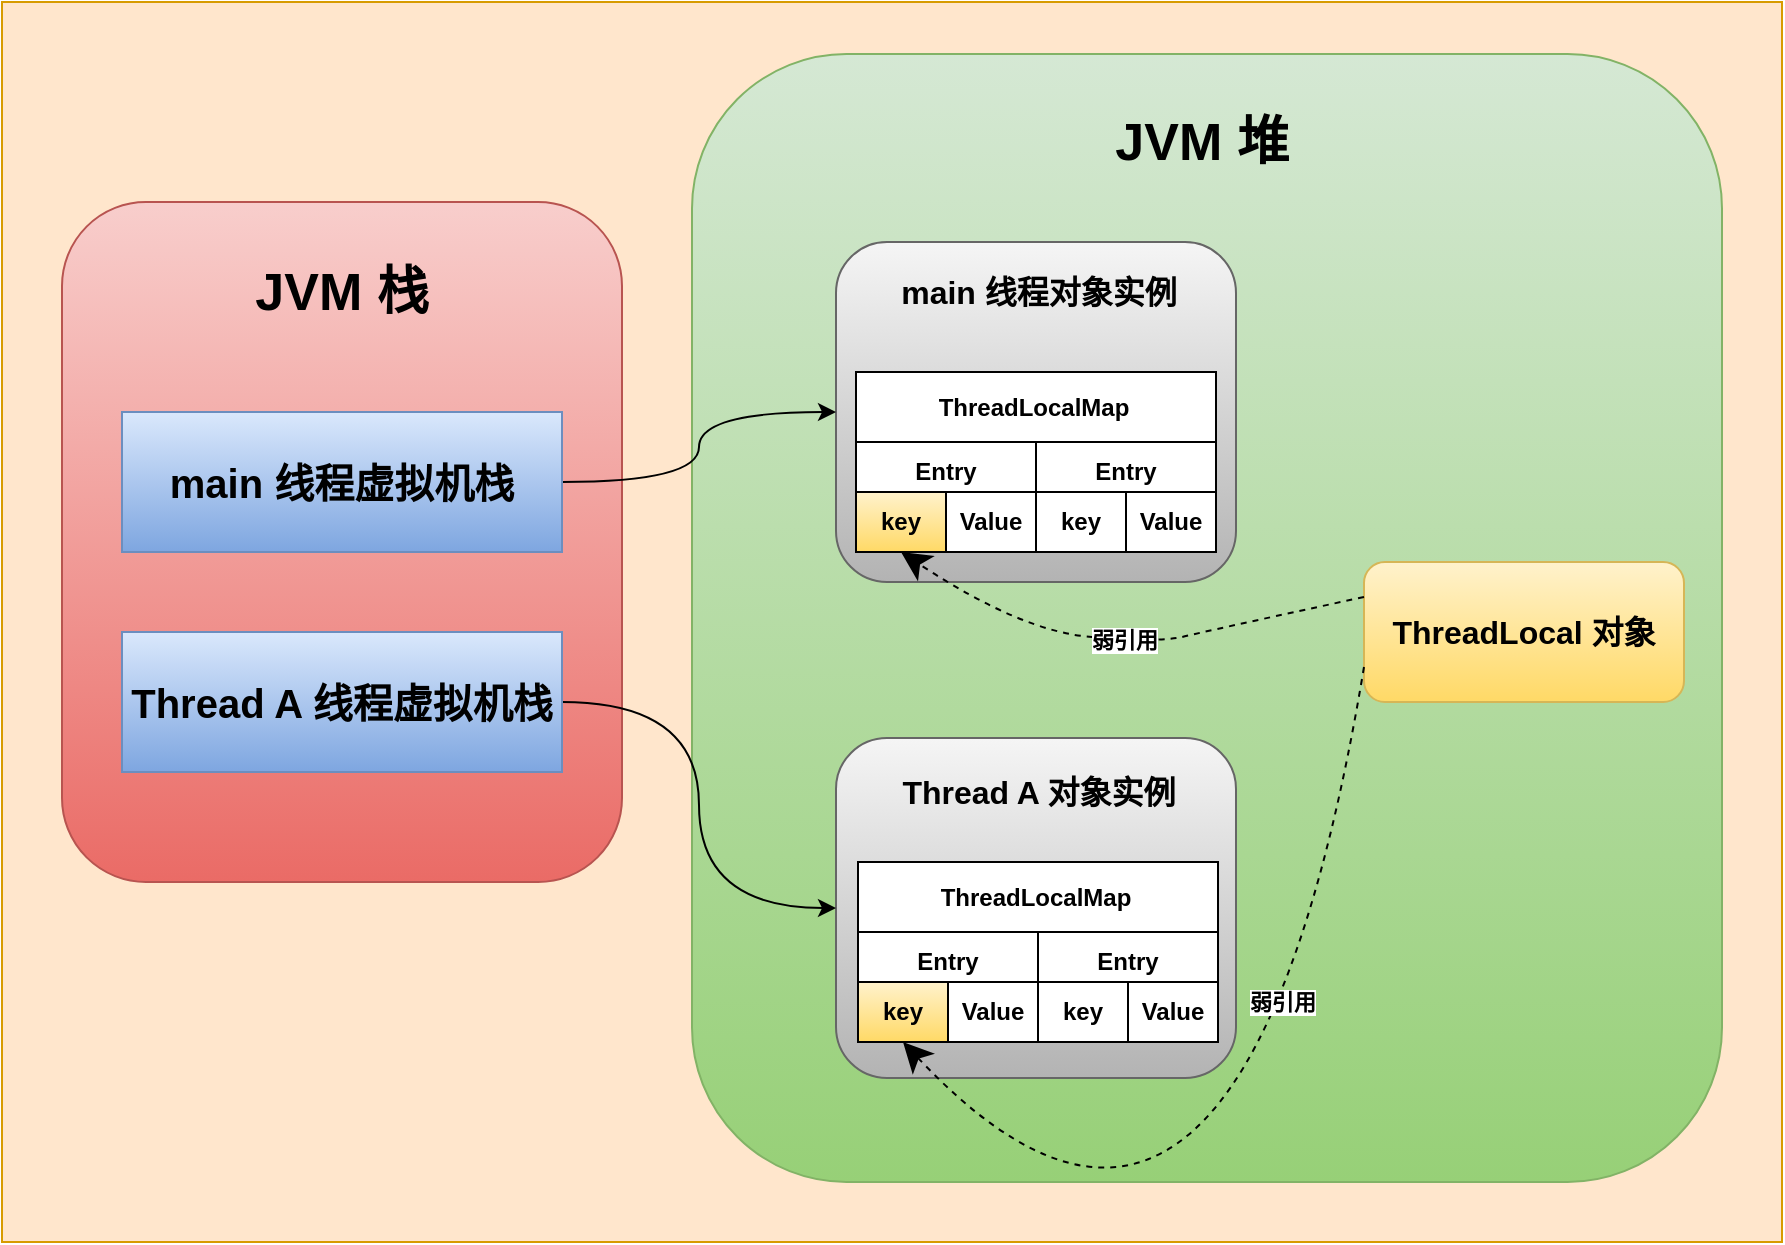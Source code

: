 <mxfile version="10.9.6" type="device"><diagram id="izK7zVxLxIbGQIOIGZSX" name="第 1 页"><mxGraphModel dx="2253" dy="907" grid="1" gridSize="10" guides="1" tooltips="1" connect="1" arrows="1" fold="1" page="1" pageScale="1" pageWidth="827" pageHeight="1169" math="0" shadow="0"><root><mxCell id="0"/><mxCell id="1" parent="0"/><mxCell id="o2h9wftt_D6aQ9qjLUB3-51" value="" style="rounded=0;whiteSpace=wrap;html=1;strokeColor=#d79b00;fillColor=#ffe6cc;" vertex="1" parent="1"><mxGeometry x="-600" y="620" width="890" height="620" as="geometry"/></mxCell><mxCell id="o2h9wftt_D6aQ9qjLUB3-40" value="" style="rounded=1;whiteSpace=wrap;html=1;gradientColor=#97d077;fillColor=#d5e8d4;strokeColor=#82b366;fontStyle=1" vertex="1" parent="1"><mxGeometry x="-255" y="646" width="515" height="564" as="geometry"/></mxCell><mxCell id="o2h9wftt_D6aQ9qjLUB3-22" value="" style="rounded=1;whiteSpace=wrap;html=1;fontStyle=1;gradientColor=#b3b3b3;fillColor=#f5f5f5;strokeColor=#666666;" vertex="1" parent="1"><mxGeometry x="-183" y="988" width="200" height="170" as="geometry"/></mxCell><mxCell id="86QMpRwzkkxvnL4JM-AA-15" value="" style="rounded=1;whiteSpace=wrap;html=1;fontStyle=1;gradientColor=#b3b3b3;fillColor=#f5f5f5;strokeColor=#666666;" parent="1" vertex="1"><mxGeometry x="-183" y="740" width="200" height="170" as="geometry"/></mxCell><mxCell id="86QMpRwzkkxvnL4JM-AA-17" value="" style="rounded=0;whiteSpace=wrap;html=1;fontStyle=1;" parent="1" vertex="1"><mxGeometry x="-173" y="805" width="180" height="90" as="geometry"/></mxCell><mxCell id="86QMpRwzkkxvnL4JM-AA-25" value="" style="rounded=0;whiteSpace=wrap;html=1;fontStyle=1" parent="1" vertex="1"><mxGeometry x="-173" y="840" width="90" height="55" as="geometry"/></mxCell><mxCell id="86QMpRwzkkxvnL4JM-AA-5" value="" style="rounded=1;whiteSpace=wrap;html=1;fontStyle=1;gradientColor=#ea6b66;fillColor=#f8cecc;strokeColor=#b85450;" parent="1" vertex="1"><mxGeometry x="-570" y="720" width="280" height="340" as="geometry"/></mxCell><mxCell id="86QMpRwzkkxvnL4JM-AA-46" style="edgeStyle=orthogonalEdgeStyle;curved=1;orthogonalLoop=1;jettySize=auto;html=1;exitX=1;exitY=0.5;exitDx=0;exitDy=0;entryX=0;entryY=0.5;entryDx=0;entryDy=0;strokeColor=#000000;fontStyle=1" parent="1" source="86QMpRwzkkxvnL4JM-AA-1" target="86QMpRwzkkxvnL4JM-AA-15" edge="1"><mxGeometry relative="1" as="geometry"/></mxCell><mxCell id="86QMpRwzkkxvnL4JM-AA-1" value="&lt;span style=&quot;white-space: normal&quot;&gt;&lt;font style=&quot;font-size: 20px&quot;&gt;main 线程虚拟机栈&lt;/font&gt;&lt;/span&gt;" style="rounded=0;whiteSpace=wrap;html=1;fontStyle=1;gradientColor=#7ea6e0;fillColor=#dae8fc;strokeColor=#6c8ebf;" parent="1" vertex="1"><mxGeometry x="-540" y="825" width="220" height="70" as="geometry"/></mxCell><mxCell id="86QMpRwzkkxvnL4JM-AA-12" value="&lt;font style=&quot;font-size: 16px&quot;&gt;ThreadLocal 对象&lt;/font&gt;" style="rounded=1;whiteSpace=wrap;html=1;fontStyle=1;fillColor=#fff2cc;strokeColor=#d6b656;gradientColor=#ffd966;" parent="1" vertex="1"><mxGeometry x="81" y="900" width="160" height="70" as="geometry"/></mxCell><mxCell id="86QMpRwzkkxvnL4JM-AA-26" value="ThreadLocalMap" style="text;html=1;strokeColor=none;fillColor=none;align=center;verticalAlign=middle;whiteSpace=wrap;rounded=0;fontStyle=1" parent="1" vertex="1"><mxGeometry x="-104" y="815" width="40" height="15" as="geometry"/></mxCell><mxCell id="86QMpRwzkkxvnL4JM-AA-28" value="&lt;font style=&quot;font-size: 16px&quot;&gt;main 线程对象实例&lt;/font&gt;" style="text;html=1;strokeColor=none;fillColor=none;align=center;verticalAlign=middle;whiteSpace=wrap;rounded=0;fontStyle=1" parent="1" vertex="1"><mxGeometry x="-156.5" y="755" width="149" height="20" as="geometry"/></mxCell><mxCell id="86QMpRwzkkxvnL4JM-AA-29" value="Entry" style="text;html=1;strokeColor=none;fillColor=none;align=center;verticalAlign=middle;whiteSpace=wrap;rounded=0;fontStyle=1" parent="1" vertex="1"><mxGeometry x="-148.5" y="845" width="40" height="20" as="geometry"/></mxCell><mxCell id="86QMpRwzkkxvnL4JM-AA-30" value="key" style="rounded=0;whiteSpace=wrap;html=1;fontStyle=1;gradientColor=#ffd966;fillColor=#fff2cc;strokeColor=#000000;" parent="1" vertex="1"><mxGeometry x="-173" y="865" width="45" height="30" as="geometry"/></mxCell><mxCell id="86QMpRwzkkxvnL4JM-AA-31" value="Value" style="rounded=0;whiteSpace=wrap;html=1;fontStyle=1" parent="1" vertex="1"><mxGeometry x="-128" y="865" width="45" height="30" as="geometry"/></mxCell><mxCell id="86QMpRwzkkxvnL4JM-AA-45" style="edgeStyle=orthogonalEdgeStyle;curved=1;orthogonalLoop=1;jettySize=auto;html=1;exitX=1;exitY=0.5;exitDx=0;exitDy=0;entryX=0;entryY=0.5;entryDx=0;entryDy=0;strokeColor=#000000;fontStyle=1" parent="1" source="86QMpRwzkkxvnL4JM-AA-43" target="o2h9wftt_D6aQ9qjLUB3-22" edge="1"><mxGeometry relative="1" as="geometry"><mxPoint x="-46" y="1015" as="targetPoint"/></mxGeometry></mxCell><mxCell id="86QMpRwzkkxvnL4JM-AA-43" value="&lt;span style=&quot;white-space: normal&quot;&gt;&lt;font style=&quot;font-size: 20px&quot;&gt;Thread A 线程虚拟机栈&lt;/font&gt;&lt;/span&gt;" style="rounded=0;whiteSpace=wrap;html=1;fontStyle=1;gradientColor=#7ea6e0;fillColor=#dae8fc;strokeColor=#6c8ebf;" parent="1" vertex="1"><mxGeometry x="-540" y="935" width="220" height="70" as="geometry"/></mxCell><mxCell id="o2h9wftt_D6aQ9qjLUB3-2" value="&lt;font style=&quot;font-size: 26px&quot;&gt;JVM 堆&lt;/font&gt;" style="text;html=1;strokeColor=none;fillColor=none;align=center;verticalAlign=middle;whiteSpace=wrap;rounded=0;fontStyle=1" vertex="1" parent="1"><mxGeometry x="-46" y="680" width="92" height="20" as="geometry"/></mxCell><mxCell id="o2h9wftt_D6aQ9qjLUB3-3" value="&lt;span style=&quot;&quot;&gt;&lt;font style=&quot;font-size: 26px&quot;&gt;JVM 栈&lt;/font&gt;&lt;/span&gt;" style="text;html=1;strokeColor=none;fillColor=none;align=center;verticalAlign=middle;whiteSpace=wrap;rounded=0;fontStyle=1" vertex="1" parent="1"><mxGeometry x="-498" y="755" width="136" height="20" as="geometry"/></mxCell><mxCell id="o2h9wftt_D6aQ9qjLUB3-16" value="" style="rounded=0;whiteSpace=wrap;html=1;fontStyle=1" vertex="1" parent="1"><mxGeometry x="-83" y="840" width="90" height="55" as="geometry"/></mxCell><mxCell id="o2h9wftt_D6aQ9qjLUB3-17" value="Entry" style="text;html=1;strokeColor=none;fillColor=none;align=center;verticalAlign=middle;whiteSpace=wrap;rounded=0;fontStyle=1" vertex="1" parent="1"><mxGeometry x="-58.5" y="845" width="40" height="20" as="geometry"/></mxCell><mxCell id="o2h9wftt_D6aQ9qjLUB3-18" value="key" style="rounded=0;whiteSpace=wrap;html=1;fontStyle=1" vertex="1" parent="1"><mxGeometry x="-83" y="865" width="45" height="30" as="geometry"/></mxCell><mxCell id="o2h9wftt_D6aQ9qjLUB3-19" value="Value" style="rounded=0;whiteSpace=wrap;html=1;fontStyle=1" vertex="1" parent="1"><mxGeometry x="-38" y="865" width="45" height="30" as="geometry"/></mxCell><mxCell id="o2h9wftt_D6aQ9qjLUB3-23" value="" style="rounded=0;whiteSpace=wrap;html=1;fontStyle=1;" vertex="1" parent="1"><mxGeometry x="-172" y="1050" width="180" height="90" as="geometry"/></mxCell><mxCell id="o2h9wftt_D6aQ9qjLUB3-24" value="" style="rounded=0;whiteSpace=wrap;html=1;fontStyle=1" vertex="1" parent="1"><mxGeometry x="-172" y="1085" width="90" height="55" as="geometry"/></mxCell><mxCell id="o2h9wftt_D6aQ9qjLUB3-25" value="ThreadLocalMap" style="text;html=1;strokeColor=none;fillColor=none;align=center;verticalAlign=middle;whiteSpace=wrap;rounded=0;fontStyle=1" vertex="1" parent="1"><mxGeometry x="-103" y="1060" width="40" height="15" as="geometry"/></mxCell><mxCell id="o2h9wftt_D6aQ9qjLUB3-26" value="&lt;font style=&quot;font-size: 16px&quot;&gt;Thread A 对象实例&lt;/font&gt;" style="text;html=1;strokeColor=none;fillColor=none;align=center;verticalAlign=middle;whiteSpace=wrap;rounded=0;fontStyle=1" vertex="1" parent="1"><mxGeometry x="-156.5" y="1005" width="149" height="20" as="geometry"/></mxCell><mxCell id="o2h9wftt_D6aQ9qjLUB3-27" value="Entry" style="text;html=1;strokeColor=none;fillColor=none;align=center;verticalAlign=middle;whiteSpace=wrap;rounded=0;fontStyle=1" vertex="1" parent="1"><mxGeometry x="-147.5" y="1090" width="40" height="20" as="geometry"/></mxCell><mxCell id="o2h9wftt_D6aQ9qjLUB3-28" value="key" style="rounded=0;whiteSpace=wrap;html=1;fontStyle=1;gradientColor=#ffd966;fillColor=#fff2cc;strokeColor=#000000;" vertex="1" parent="1"><mxGeometry x="-172" y="1110" width="45" height="30" as="geometry"/></mxCell><mxCell id="o2h9wftt_D6aQ9qjLUB3-29" value="Value" style="rounded=0;whiteSpace=wrap;html=1;fontStyle=1" vertex="1" parent="1"><mxGeometry x="-127" y="1110" width="45" height="30" as="geometry"/></mxCell><mxCell id="o2h9wftt_D6aQ9qjLUB3-30" value="" style="rounded=0;whiteSpace=wrap;html=1;fontStyle=1" vertex="1" parent="1"><mxGeometry x="-82" y="1085" width="90" height="55" as="geometry"/></mxCell><mxCell id="o2h9wftt_D6aQ9qjLUB3-31" value="Entry" style="text;html=1;strokeColor=none;fillColor=none;align=center;verticalAlign=middle;whiteSpace=wrap;rounded=0;fontStyle=1" vertex="1" parent="1"><mxGeometry x="-57.5" y="1090" width="40" height="20" as="geometry"/></mxCell><mxCell id="o2h9wftt_D6aQ9qjLUB3-32" value="key" style="rounded=0;whiteSpace=wrap;html=1;fontStyle=1" vertex="1" parent="1"><mxGeometry x="-82" y="1110" width="45" height="30" as="geometry"/></mxCell><mxCell id="o2h9wftt_D6aQ9qjLUB3-33" value="Value" style="rounded=0;whiteSpace=wrap;html=1;fontStyle=1" vertex="1" parent="1"><mxGeometry x="-37" y="1110" width="45" height="30" as="geometry"/></mxCell><mxCell id="o2h9wftt_D6aQ9qjLUB3-42" value="弱引用" style="endArrow=classic;endSize=12;dashed=1;html=1;entryX=0.5;entryY=1;entryDx=0;entryDy=0;exitX=0;exitY=0.25;exitDx=0;exitDy=0;curved=1;endFill=1;fontStyle=1" edge="1" parent="1" source="86QMpRwzkkxvnL4JM-AA-12" target="86QMpRwzkkxvnL4JM-AA-30"><mxGeometry width="160" relative="1" as="geometry"><mxPoint x="320" y="870" as="sourcePoint"/><mxPoint x="480" y="870" as="targetPoint"/><Array as="points"><mxPoint y="935"/><mxPoint x="-20" y="940"/><mxPoint x="-90" y="935"/></Array></mxGeometry></mxCell><mxCell id="o2h9wftt_D6aQ9qjLUB3-49" value="弱引用" style="endArrow=classic;endSize=12;dashed=1;html=1;entryX=0.5;entryY=1;entryDx=0;entryDy=0;exitX=0;exitY=0.75;exitDx=0;exitDy=0;curved=1;endFill=1;fontStyle=1" edge="1" parent="1" source="86QMpRwzkkxvnL4JM-AA-12" target="o2h9wftt_D6aQ9qjLUB3-28"><mxGeometry x="-0.446" y="-13" width="160" relative="1" as="geometry"><mxPoint x="120" y="1010" as="sourcePoint"/><mxPoint x="280" y="1010" as="targetPoint"/><Array as="points"><mxPoint x="20" y="1320"/></Array><mxPoint as="offset"/></mxGeometry></mxCell></root></mxGraphModel></diagram></mxfile>
